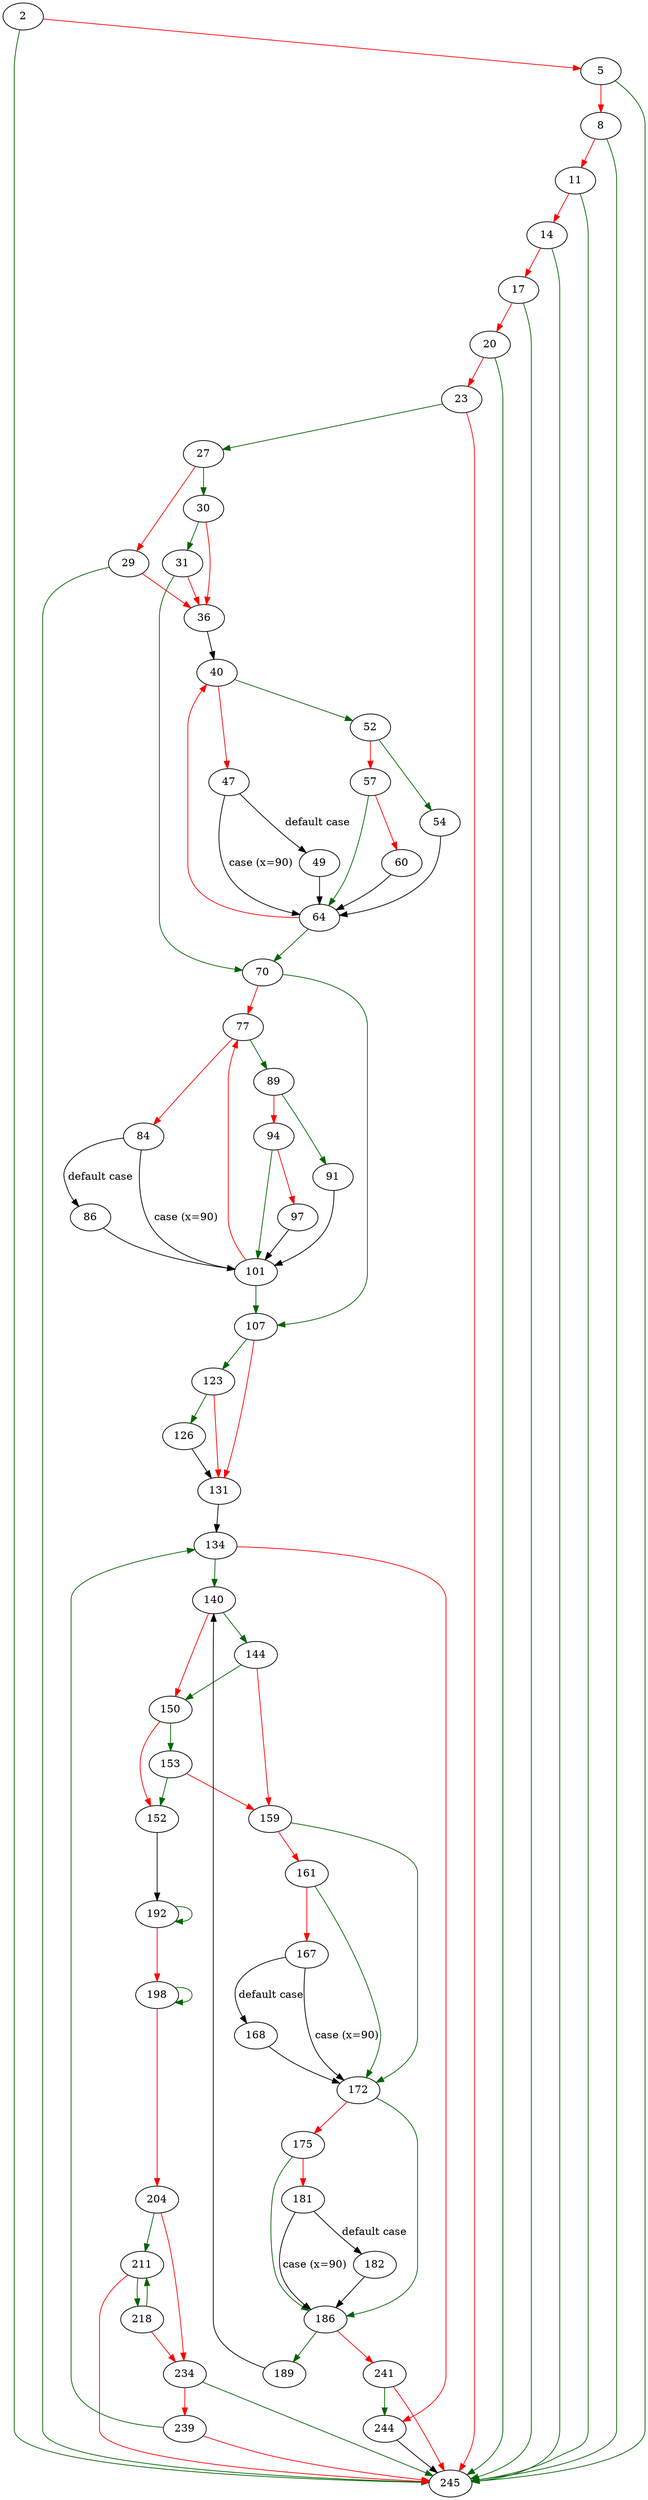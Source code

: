 strict digraph "filevercmp" {
	// Node definitions.
	2 [entry=true];
	245;
	5;
	8;
	11;
	14;
	17;
	20;
	23;
	27;
	30;
	29;
	36;
	31;
	70;
	40;
	52;
	47;
	64;
	49;
	54;
	57;
	60;
	107;
	77;
	89;
	84;
	101;
	86;
	91;
	94;
	97;
	123;
	131;
	126;
	134;
	140;
	244;
	144;
	150;
	159;
	153;
	152;
	192;
	172;
	161;
	167;
	168;
	186;
	175;
	181;
	182;
	189;
	241;
	198;
	204;
	211;
	234;
	218;
	239;

	// Edge definitions.
	2 -> 245 [
		color=darkgreen
		cond=true
	];
	2 -> 5 [
		color=red
		cond=false
	];
	5 -> 245 [
		color=darkgreen
		cond=true
	];
	5 -> 8 [
		color=red
		cond=false
	];
	8 -> 245 [
		color=darkgreen
		cond=true
	];
	8 -> 11 [
		color=red
		cond=false
	];
	11 -> 245 [
		color=darkgreen
		cond=true
	];
	11 -> 14 [
		color=red
		cond=false
	];
	14 -> 245 [
		color=darkgreen
		cond=true
	];
	14 -> 17 [
		color=red
		cond=false
	];
	17 -> 245 [
		color=darkgreen
		cond=true
	];
	17 -> 20 [
		color=red
		cond=false
	];
	20 -> 245 [
		color=darkgreen
		cond=true
	];
	20 -> 23 [
		color=red
		cond=false
	];
	23 -> 245 [
		color=red
		cond=false
	];
	23 -> 27 [
		color=darkgreen
		cond=true
	];
	27 -> 30 [
		color=darkgreen
		cond=true
	];
	27 -> 29 [
		color=red
		cond=false
	];
	30 -> 36 [
		color=red
		cond=false
	];
	30 -> 31 [
		color=darkgreen
		cond=true
	];
	29 -> 245 [
		color=darkgreen
		cond=true
	];
	29 -> 36 [
		color=red
		cond=false
	];
	36 -> 40;
	31 -> 36 [
		color=red
		cond=false
	];
	31 -> 70 [
		color=darkgreen
		cond=true
	];
	70 -> 107 [
		color=darkgreen
		cond=true
	];
	70 -> 77 [
		color=red
		cond=false
	];
	40 -> 52 [
		color=darkgreen
		cond=true
	];
	40 -> 47 [
		color=red
		cond=false
	];
	52 -> 54 [
		color=darkgreen
		cond=true
	];
	52 -> 57 [
		color=red
		cond=false
	];
	47 -> 64 [
		cond="case (x=90)"
		label="case (x=90)"
	];
	47 -> 49 [
		cond="default case"
		label="default case"
	];
	64 -> 70 [
		color=darkgreen
		cond=true
	];
	64 -> 40 [
		color=red
		cond=false
	];
	49 -> 64;
	54 -> 64;
	57 -> 64 [
		color=darkgreen
		cond=true
	];
	57 -> 60 [
		color=red
		cond=false
	];
	60 -> 64;
	107 -> 123 [
		color=darkgreen
		cond=true
	];
	107 -> 131 [
		color=red
		cond=false
	];
	77 -> 89 [
		color=darkgreen
		cond=true
	];
	77 -> 84 [
		color=red
		cond=false
	];
	89 -> 91 [
		color=darkgreen
		cond=true
	];
	89 -> 94 [
		color=red
		cond=false
	];
	84 -> 101 [
		cond="case (x=90)"
		label="case (x=90)"
	];
	84 -> 86 [
		cond="default case"
		label="default case"
	];
	101 -> 107 [
		color=darkgreen
		cond=true
	];
	101 -> 77 [
		color=red
		cond=false
	];
	86 -> 101;
	91 -> 101;
	94 -> 101 [
		color=darkgreen
		cond=true
	];
	94 -> 97 [
		color=red
		cond=false
	];
	97 -> 101;
	123 -> 131 [
		color=red
		cond=false
	];
	123 -> 126 [
		color=darkgreen
		cond=true
	];
	131 -> 134;
	126 -> 131;
	134 -> 140 [
		color=darkgreen
		cond=true
	];
	134 -> 244 [
		color=red
		cond=false
	];
	140 -> 144 [
		color=darkgreen
		cond=true
	];
	140 -> 150 [
		color=red
		cond=false
	];
	244 -> 245;
	144 -> 150 [
		color=darkgreen
		cond=true
	];
	144 -> 159 [
		color=red
		cond=false
	];
	150 -> 153 [
		color=darkgreen
		cond=true
	];
	150 -> 152 [
		color=red
		cond=false
	];
	159 -> 172 [
		color=darkgreen
		cond=true
	];
	159 -> 161 [
		color=red
		cond=false
	];
	153 -> 159 [
		color=red
		cond=false
	];
	153 -> 152 [
		color=darkgreen
		cond=true
	];
	152 -> 192;
	192 -> 192 [
		color=darkgreen
		cond=true
	];
	192 -> 198 [
		color=red
		cond=false
	];
	172 -> 186 [
		color=darkgreen
		cond=true
	];
	172 -> 175 [
		color=red
		cond=false
	];
	161 -> 172 [
		color=darkgreen
		cond=true
	];
	161 -> 167 [
		color=red
		cond=false
	];
	167 -> 172 [
		cond="case (x=90)"
		label="case (x=90)"
	];
	167 -> 168 [
		cond="default case"
		label="default case"
	];
	168 -> 172;
	186 -> 189 [
		color=darkgreen
		cond=true
	];
	186 -> 241 [
		color=red
		cond=false
	];
	175 -> 186 [
		color=darkgreen
		cond=true
	];
	175 -> 181 [
		color=red
		cond=false
	];
	181 -> 186 [
		cond="case (x=90)"
		label="case (x=90)"
	];
	181 -> 182 [
		cond="default case"
		label="default case"
	];
	182 -> 186;
	189 -> 140;
	241 -> 245 [
		color=red
		cond=false
	];
	241 -> 244 [
		color=darkgreen
		cond=true
	];
	198 -> 198 [
		color=darkgreen
		cond=true
	];
	198 -> 204 [
		color=red
		cond=false
	];
	204 -> 211 [
		color=darkgreen
		cond=true
	];
	204 -> 234 [
		color=red
		cond=false
	];
	211 -> 245 [
		color=red
		cond=false
	];
	211 -> 218 [
		color=darkgreen
		cond=true
	];
	234 -> 245 [
		color=darkgreen
		cond=true
	];
	234 -> 239 [
		color=red
		cond=false
	];
	218 -> 211 [
		color=darkgreen
		cond=true
	];
	218 -> 234 [
		color=red
		cond=false
	];
	239 -> 245 [
		color=red
		cond=false
	];
	239 -> 134 [
		color=darkgreen
		cond=true
	];
}